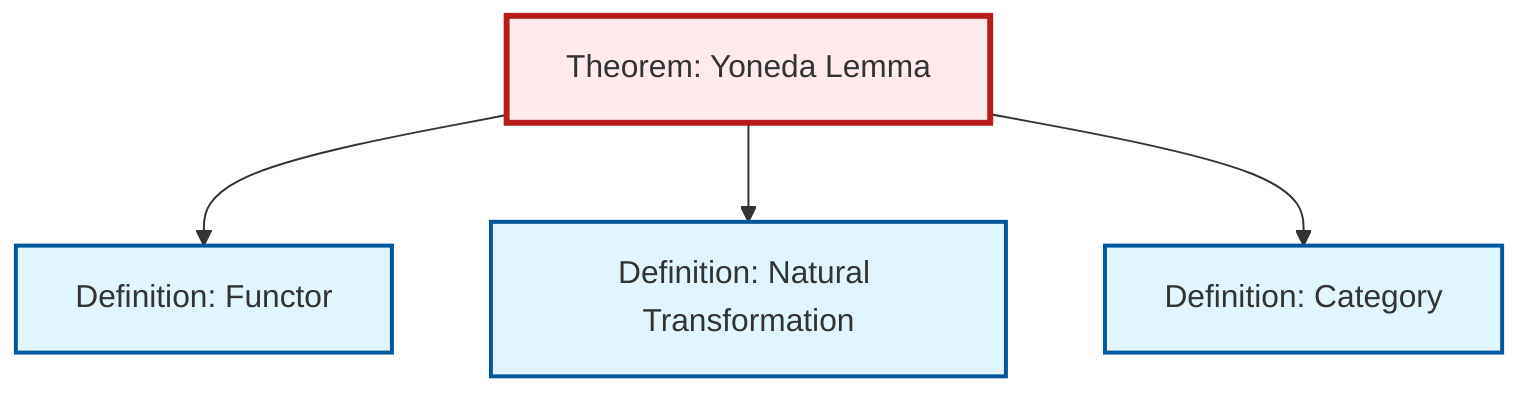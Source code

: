 graph TD
    classDef definition fill:#e1f5fe,stroke:#01579b,stroke-width:2px
    classDef theorem fill:#f3e5f5,stroke:#4a148c,stroke-width:2px
    classDef axiom fill:#fff3e0,stroke:#e65100,stroke-width:2px
    classDef example fill:#e8f5e9,stroke:#1b5e20,stroke-width:2px
    classDef current fill:#ffebee,stroke:#b71c1c,stroke-width:3px
    def-category["Definition: Category"]:::definition
    def-functor["Definition: Functor"]:::definition
    thm-yoneda["Theorem: Yoneda Lemma"]:::theorem
    def-natural-transformation["Definition: Natural Transformation"]:::definition
    thm-yoneda --> def-functor
    thm-yoneda --> def-natural-transformation
    thm-yoneda --> def-category
    class thm-yoneda current